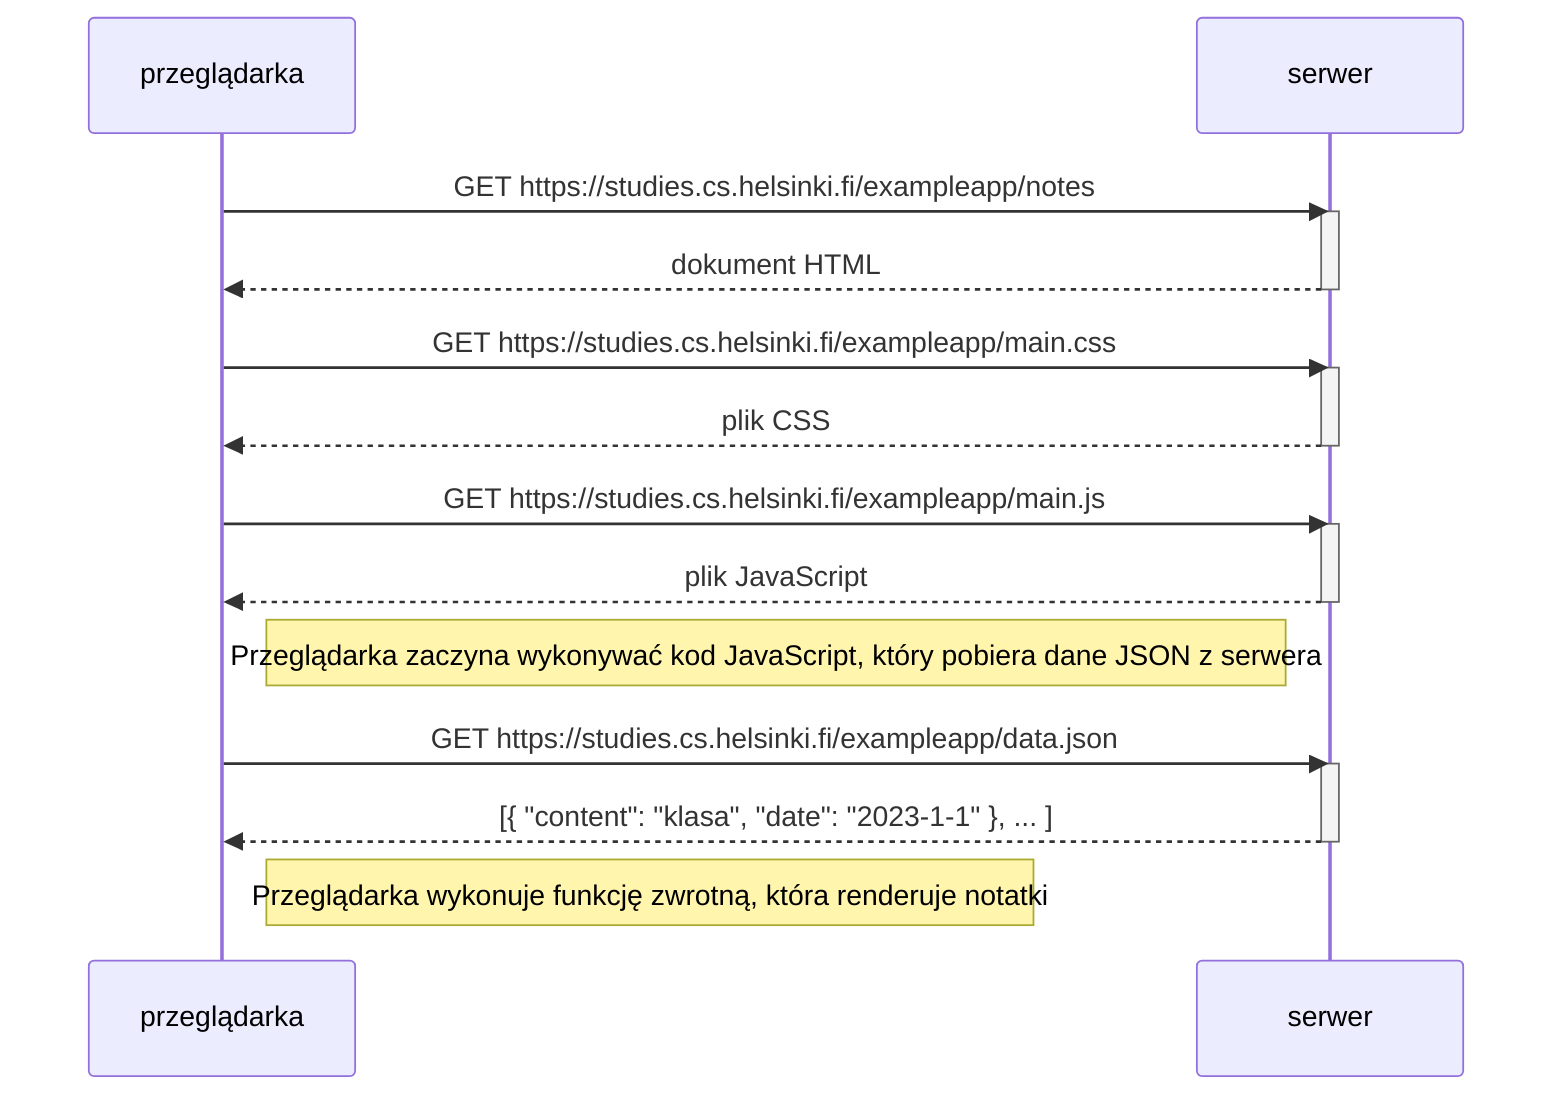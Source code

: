 sequenceDiagram
    participant przeglądarka
    participant serwer

    przeglądarka->>serwer: GET https://studies.cs.helsinki.fi/exampleapp/notes
    activate serwer
    serwer-->>przeglądarka: dokument HTML
    deactivate serwer

    przeglądarka->>serwer: GET https://studies.cs.helsinki.fi/exampleapp/main.css
    activate serwer
    serwer-->>przeglądarka: plik CSS
    deactivate serwer

    przeglądarka->>serwer: GET https://studies.cs.helsinki.fi/exampleapp/main.js
    activate serwer
    serwer-->>przeglądarka: plik JavaScript
    deactivate serwer

    Note right of przeglądarka: Przeglądarka zaczyna wykonywać kod JavaScript, który pobiera dane JSON z serwera

    przeglądarka->>serwer: GET https://studies.cs.helsinki.fi/exampleapp/data.json
    activate serwer
    serwer-->>przeglądarka: [{ "content": "klasa", "date": "2023-1-1" }, ... ]
    deactivate serwer

    Note right of przeglądarka: Przeglądarka wykonuje funkcję zwrotną, która renderuje notatki